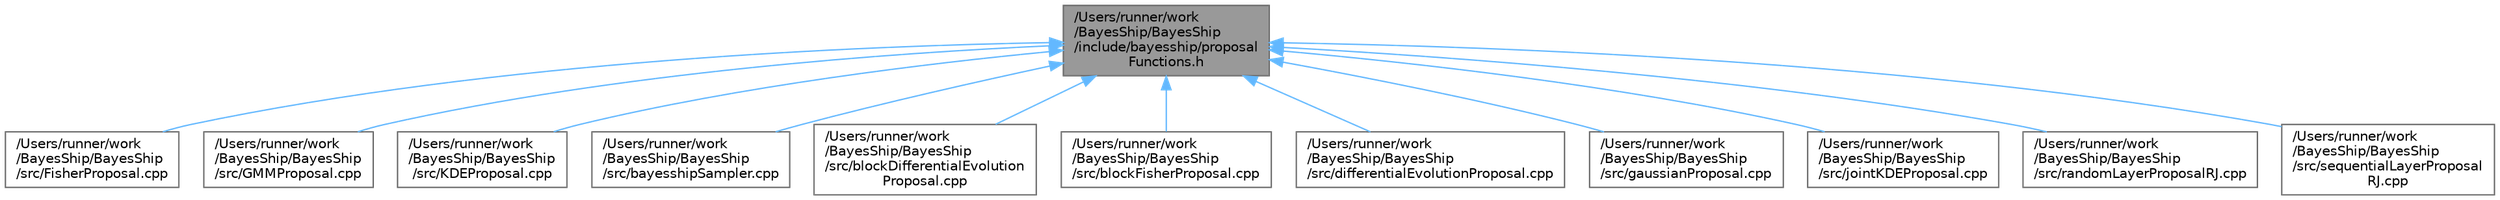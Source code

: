 digraph "/Users/runner/work/BayesShip/BayesShip/include/bayesship/proposalFunctions.h"
{
 // LATEX_PDF_SIZE
  bgcolor="transparent";
  edge [fontname=Helvetica,fontsize=10,labelfontname=Helvetica,labelfontsize=10];
  node [fontname=Helvetica,fontsize=10,shape=box,height=0.2,width=0.4];
  Node1 [label="/Users/runner/work\l/BayesShip/BayesShip\l/include/bayesship/proposal\lFunctions.h",height=0.2,width=0.4,color="gray40", fillcolor="grey60", style="filled", fontcolor="black",tooltip=" "];
  Node1 -> Node2 [dir="back",color="steelblue1",style="solid"];
  Node2 [label="/Users/runner/work\l/BayesShip/BayesShip\l/src/FisherProposal.cpp",height=0.2,width=0.4,color="grey40", fillcolor="white", style="filled",URL="$FisherProposal_8cpp.html",tooltip=" "];
  Node1 -> Node3 [dir="back",color="steelblue1",style="solid"];
  Node3 [label="/Users/runner/work\l/BayesShip/BayesShip\l/src/GMMProposal.cpp",height=0.2,width=0.4,color="grey40", fillcolor="white", style="filled",URL="$GMMProposal_8cpp.html",tooltip=" "];
  Node1 -> Node4 [dir="back",color="steelblue1",style="solid"];
  Node4 [label="/Users/runner/work\l/BayesShip/BayesShip\l/src/KDEProposal.cpp",height=0.2,width=0.4,color="grey40", fillcolor="white", style="filled",URL="$KDEProposal_8cpp.html",tooltip=" "];
  Node1 -> Node5 [dir="back",color="steelblue1",style="solid"];
  Node5 [label="/Users/runner/work\l/BayesShip/BayesShip\l/src/bayesshipSampler.cpp",height=0.2,width=0.4,color="grey40", fillcolor="white", style="filled",URL="$bayesshipSampler_8cpp.html",tooltip=" "];
  Node1 -> Node6 [dir="back",color="steelblue1",style="solid"];
  Node6 [label="/Users/runner/work\l/BayesShip/BayesShip\l/src/blockDifferentialEvolution\lProposal.cpp",height=0.2,width=0.4,color="grey40", fillcolor="white", style="filled",URL="$blockDifferentialEvolutionProposal_8cpp.html",tooltip=" "];
  Node1 -> Node7 [dir="back",color="steelblue1",style="solid"];
  Node7 [label="/Users/runner/work\l/BayesShip/BayesShip\l/src/blockFisherProposal.cpp",height=0.2,width=0.4,color="grey40", fillcolor="white", style="filled",URL="$blockFisherProposal_8cpp.html",tooltip=" "];
  Node1 -> Node8 [dir="back",color="steelblue1",style="solid"];
  Node8 [label="/Users/runner/work\l/BayesShip/BayesShip\l/src/differentialEvolutionProposal.cpp",height=0.2,width=0.4,color="grey40", fillcolor="white", style="filled",URL="$differentialEvolutionProposal_8cpp.html",tooltip=" "];
  Node1 -> Node9 [dir="back",color="steelblue1",style="solid"];
  Node9 [label="/Users/runner/work\l/BayesShip/BayesShip\l/src/gaussianProposal.cpp",height=0.2,width=0.4,color="grey40", fillcolor="white", style="filled",URL="$gaussianProposal_8cpp.html",tooltip=" "];
  Node1 -> Node10 [dir="back",color="steelblue1",style="solid"];
  Node10 [label="/Users/runner/work\l/BayesShip/BayesShip\l/src/jointKDEProposal.cpp",height=0.2,width=0.4,color="grey40", fillcolor="white", style="filled",URL="$jointKDEProposal_8cpp.html",tooltip=" "];
  Node1 -> Node11 [dir="back",color="steelblue1",style="solid"];
  Node11 [label="/Users/runner/work\l/BayesShip/BayesShip\l/src/randomLayerProposalRJ.cpp",height=0.2,width=0.4,color="grey40", fillcolor="white", style="filled",URL="$randomLayerProposalRJ_8cpp.html",tooltip=" "];
  Node1 -> Node12 [dir="back",color="steelblue1",style="solid"];
  Node12 [label="/Users/runner/work\l/BayesShip/BayesShip\l/src/sequentialLayerProposal\lRJ.cpp",height=0.2,width=0.4,color="grey40", fillcolor="white", style="filled",URL="$sequentialLayerProposalRJ_8cpp.html",tooltip=" "];
}
